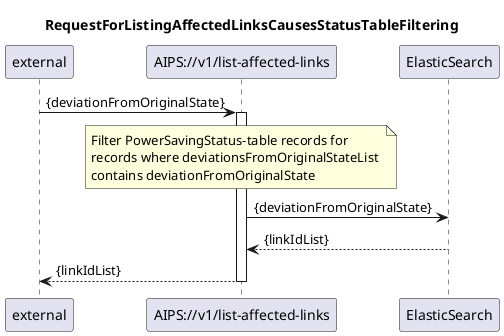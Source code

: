 @startuml 703_ListAffectedLinks
skinparam responseMessageBelowArrow true

title
RequestForListingAffectedLinksCausesStatusTableFiltering
end title

participant "external" as requestor
participant "AIPS://v1/list-affected-links" as listStatus
participant "ElasticSearch" as es

requestor -> listStatus: {deviationFromOriginalState}
activate listStatus

note over listStatus
  Filter PowerSavingStatus-table records for
  records where deviationsFromOriginalStateList 
  contains deviationFromOriginalState
end note
listStatus -> es: {deviationFromOriginalState}
es --> listStatus: {linkIdList}
listStatus --> requestor: {linkIdList}


deactivate listStatus 

@enduml